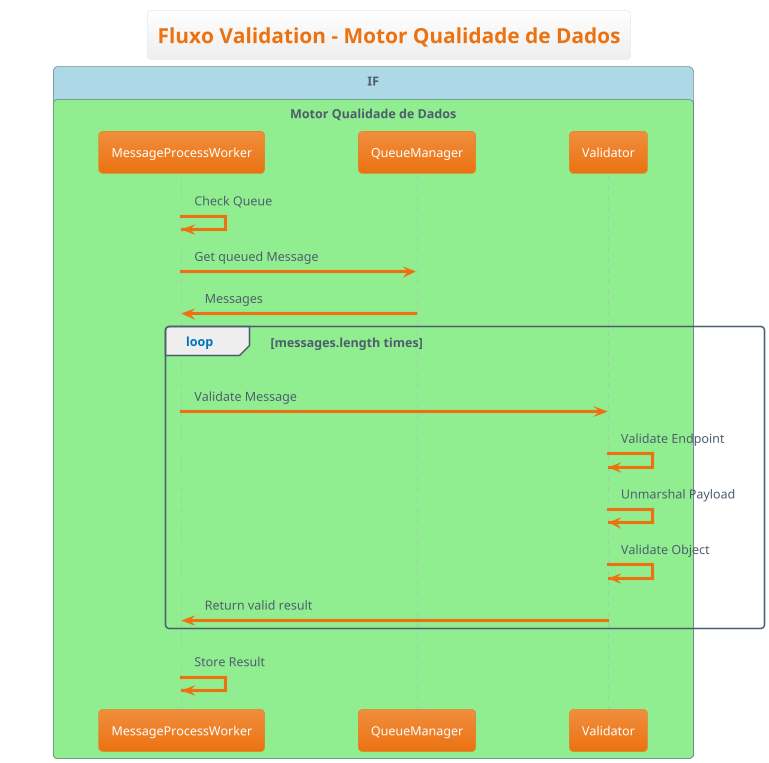@startuml
!theme aws-orange
title Fluxo Validation - Motor Qualidade de Dados


!pragma teoz true
box "IF" #LightBlue
  box "Motor Qualidade de Dados" #LightGreen
    participant MessageProcessWorker
    participant QueueManager
    participant Validator
  end box
end box

MessageProcessWorker -> MessageProcessWorker: Check Queue

MessageProcessWorker -> QueueManager: Get queued Message
QueueManager-> MessageProcessWorker: Messages
loop messages.length times
    MessageProcessWorker-> Validator : Validate Message
    Validator -> Validator: Validate Endpoint
    Validator -> Validator: Unmarshal Payload
    Validator -> Validator : Validate Object
    Validator -> MessageProcessWorker: Return valid result
end

MessageProcessWorker -> MessageProcessWorker : Store Result

@enduml